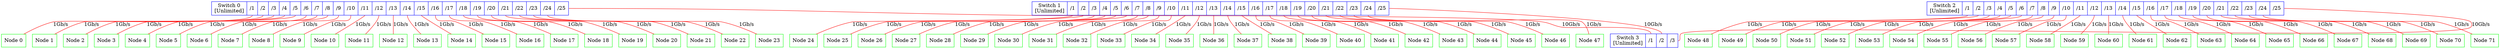 digraph G {
node0 [shape=box, color=green, label="Node 0"];
node1 [shape=box, color=green, label="Node 1"];
node2 [shape=box, color=green, label="Node 2"];
node3 [shape=box, color=green, label="Node 3"];
node4 [shape=box, color=green, label="Node 4"];
node5 [shape=box, color=green, label="Node 5"];
node6 [shape=box, color=green, label="Node 6"];
node7 [shape=box, color=green, label="Node 7"];
node8 [shape=box, color=green, label="Node 8"];
node9 [shape=box, color=green, label="Node 9"];
node10 [shape=box, color=green, label="Node 10"];
node11 [shape=box, color=green, label="Node 11"];
node12 [shape=box, color=green, label="Node 12"];
node13 [shape=box, color=green, label="Node 13"];
node14 [shape=box, color=green, label="Node 14"];
node15 [shape=box, color=green, label="Node 15"];
node16 [shape=box, color=green, label="Node 16"];
node17 [shape=box, color=green, label="Node 17"];
node18 [shape=box, color=green, label="Node 18"];
node19 [shape=box, color=green, label="Node 19"];
node20 [shape=box, color=green, label="Node 20"];
node21 [shape=box, color=green, label="Node 21"];
node22 [shape=box, color=green, label="Node 22"];
node23 [shape=box, color=green, label="Node 23"];
node24 [shape=box, color=green, label="Node 24"];
node25 [shape=box, color=green, label="Node 25"];
node26 [shape=box, color=green, label="Node 26"];
node27 [shape=box, color=green, label="Node 27"];
node28 [shape=box, color=green, label="Node 28"];
node29 [shape=box, color=green, label="Node 29"];
node30 [shape=box, color=green, label="Node 30"];
node31 [shape=box, color=green, label="Node 31"];
node32 [shape=box, color=green, label="Node 32"];
node33 [shape=box, color=green, label="Node 33"];
node34 [shape=box, color=green, label="Node 34"];
node35 [shape=box, color=green, label="Node 35"];
node36 [shape=box, color=green, label="Node 36"];
node37 [shape=box, color=green, label="Node 37"];
node38 [shape=box, color=green, label="Node 38"];
node39 [shape=box, color=green, label="Node 39"];
node40 [shape=box, color=green, label="Node 40"];
node41 [shape=box, color=green, label="Node 41"];
node42 [shape=box, color=green, label="Node 42"];
node43 [shape=box, color=green, label="Node 43"];
node44 [shape=box, color=green, label="Node 44"];
node45 [shape=box, color=green, label="Node 45"];
node46 [shape=box, color=green, label="Node 46"];
node47 [shape=box, color=green, label="Node 47"];
node48 [shape=box, color=green, label="Node 48"];
node49 [shape=box, color=green, label="Node 49"];
node50 [shape=box, color=green, label="Node 50"];
node51 [shape=box, color=green, label="Node 51"];
node52 [shape=box, color=green, label="Node 52"];
node53 [shape=box, color=green, label="Node 53"];
node54 [shape=box, color=green, label="Node 54"];
node55 [shape=box, color=green, label="Node 55"];
node56 [shape=box, color=green, label="Node 56"];
node57 [shape=box, color=green, label="Node 57"];
node58 [shape=box, color=green, label="Node 58"];
node59 [shape=box, color=green, label="Node 59"];
node60 [shape=box, color=green, label="Node 60"];
node61 [shape=box, color=green, label="Node 61"];
node62 [shape=box, color=green, label="Node 62"];
node63 [shape=box, color=green, label="Node 63"];
node64 [shape=box, color=green, label="Node 64"];
node65 [shape=box, color=green, label="Node 65"];
node66 [shape=box, color=green, label="Node 66"];
node67 [shape=box, color=green, label="Node 67"];
node68 [shape=box, color=green, label="Node 68"];
node69 [shape=box, color=green, label="Node 69"];
node70 [shape=box, color=green, label="Node 70"];
node71 [shape=box, color=green, label="Node 71"];
switch0 [shape=record, color=blue, label="Switch 0\n[Unlimited]|<p1>/1|<p2>/2|<p3>/3|<p4>/4|<p5>/5|<p6>/6|<p7>/7|<p8>/8|<p9>/9|<p10>/10|<p11>/11|<p12>/12|<p13>/13|<p14>/14|<p15>/15|<p16>/16|<p17>/17|<p18>/18|<p19>/19|<p20>/20|<p21>/21|<p22>/22|<p23>/23|<p24>/24|<p25>/25"];
switch1 [shape=record, color=blue, label="Switch 1\n[Unlimited]|<p1>/1|<p2>/2|<p3>/3|<p4>/4|<p5>/5|<p6>/6|<p7>/7|<p8>/8|<p9>/9|<p10>/10|<p11>/11|<p12>/12|<p13>/13|<p14>/14|<p15>/15|<p16>/16|<p17>/17|<p18>/18|<p19>/19|<p20>/20|<p21>/21|<p22>/22|<p23>/23|<p24>/24|<p25>/25"];
switch2 [shape=record, color=blue, label="Switch 2\n[Unlimited]|<p1>/1|<p2>/2|<p3>/3|<p4>/4|<p5>/5|<p6>/6|<p7>/7|<p8>/8|<p9>/9|<p10>/10|<p11>/11|<p12>/12|<p13>/13|<p14>/14|<p15>/15|<p16>/16|<p17>/17|<p18>/18|<p19>/19|<p20>/20|<p21>/21|<p22>/22|<p23>/23|<p24>/24|<p25>/25"];
switch3 [shape=record, color=blue, label="Switch 3\n[Unlimited]|<p1>/1|<p2>/2|<p3>/3"];
switch0:p1 -> node0 [arrowhead=none, color=red, label="1Gb/s"]
switch0:p2 -> node1 [arrowhead=none, color=red, label="1Gb/s"]
switch0:p3 -> node2 [arrowhead=none, color=red, label="1Gb/s"]
switch0:p4 -> node3 [arrowhead=none, color=red, label="1Gb/s"]
switch0:p5 -> node4 [arrowhead=none, color=red, label="1Gb/s"]
switch0:p6 -> node5 [arrowhead=none, color=red, label="1Gb/s"]
switch0:p7 -> node6 [arrowhead=none, color=red, label="1Gb/s"]
switch0:p8 -> node7 [arrowhead=none, color=red, label="1Gb/s"]
switch0:p9 -> node8 [arrowhead=none, color=red, label="1Gb/s"]
switch0:p10 -> node9 [arrowhead=none, color=red, label="1Gb/s"]
switch0:p11 -> node10 [arrowhead=none, color=red, label="1Gb/s"]
switch0:p12 -> node11 [arrowhead=none, color=red, label="1Gb/s"]
switch0:p13 -> node12 [arrowhead=none, color=red, label="1Gb/s"]
switch0:p14 -> node13 [arrowhead=none, color=red, label="1Gb/s"]
switch0:p15 -> node14 [arrowhead=none, color=red, label="1Gb/s"]
switch0:p16 -> node15 [arrowhead=none, color=red, label="1Gb/s"]
switch0:p17 -> node16 [arrowhead=none, color=red, label="1Gb/s"]
switch0:p18 -> node17 [arrowhead=none, color=red, label="1Gb/s"]
switch0:p19 -> node18 [arrowhead=none, color=red, label="1Gb/s"]
switch0:p20 -> node19 [arrowhead=none, color=red, label="1Gb/s"]
switch0:p21 -> node20 [arrowhead=none, color=red, label="1Gb/s"]
switch0:p22 -> node21 [arrowhead=none, color=red, label="1Gb/s"]
switch0:p23 -> node22 [arrowhead=none, color=red, label="1Gb/s"]
switch0:p24 -> node23 [arrowhead=none, color=red, label="1Gb/s"]
switch0:p25 -> switch3:p1 [arrowhead=none, color=red, label="10Gb/s"]
switch1:p1 -> node24 [arrowhead=none, color=red, label="1Gb/s"]
switch1:p2 -> node25 [arrowhead=none, color=red, label="1Gb/s"]
switch1:p3 -> node26 [arrowhead=none, color=red, label="1Gb/s"]
switch1:p4 -> node27 [arrowhead=none, color=red, label="1Gb/s"]
switch1:p5 -> node28 [arrowhead=none, color=red, label="1Gb/s"]
switch1:p6 -> node29 [arrowhead=none, color=red, label="1Gb/s"]
switch1:p7 -> node30 [arrowhead=none, color=red, label="1Gb/s"]
switch1:p8 -> node31 [arrowhead=none, color=red, label="1Gb/s"]
switch1:p9 -> node32 [arrowhead=none, color=red, label="1Gb/s"]
switch1:p10 -> node33 [arrowhead=none, color=red, label="1Gb/s"]
switch1:p11 -> node34 [arrowhead=none, color=red, label="1Gb/s"]
switch1:p12 -> node35 [arrowhead=none, color=red, label="1Gb/s"]
switch1:p13 -> node36 [arrowhead=none, color=red, label="1Gb/s"]
switch1:p14 -> node37 [arrowhead=none, color=red, label="1Gb/s"]
switch1:p15 -> node38 [arrowhead=none, color=red, label="1Gb/s"]
switch1:p16 -> node39 [arrowhead=none, color=red, label="1Gb/s"]
switch1:p17 -> node40 [arrowhead=none, color=red, label="1Gb/s"]
switch1:p18 -> node41 [arrowhead=none, color=red, label="1Gb/s"]
switch1:p19 -> node42 [arrowhead=none, color=red, label="1Gb/s"]
switch1:p20 -> node43 [arrowhead=none, color=red, label="1Gb/s"]
switch1:p21 -> node44 [arrowhead=none, color=red, label="1Gb/s"]
switch1:p22 -> node45 [arrowhead=none, color=red, label="1Gb/s"]
switch1:p23 -> node46 [arrowhead=none, color=red, label="1Gb/s"]
switch1:p24 -> node47 [arrowhead=none, color=red, label="1Gb/s"]
switch1:p25 -> switch3:p2 [arrowhead=none, color=red, label="10Gb/s"]
switch2:p1 -> node48 [arrowhead=none, color=red, label="1Gb/s"]
switch2:p2 -> node49 [arrowhead=none, color=red, label="1Gb/s"]
switch2:p3 -> node50 [arrowhead=none, color=red, label="1Gb/s"]
switch2:p4 -> node51 [arrowhead=none, color=red, label="1Gb/s"]
switch2:p5 -> node52 [arrowhead=none, color=red, label="1Gb/s"]
switch2:p6 -> node53 [arrowhead=none, color=red, label="1Gb/s"]
switch2:p7 -> node54 [arrowhead=none, color=red, label="1Gb/s"]
switch2:p8 -> node55 [arrowhead=none, color=red, label="1Gb/s"]
switch2:p9 -> node56 [arrowhead=none, color=red, label="1Gb/s"]
switch2:p10 -> node57 [arrowhead=none, color=red, label="1Gb/s"]
switch2:p11 -> node58 [arrowhead=none, color=red, label="1Gb/s"]
switch2:p12 -> node59 [arrowhead=none, color=red, label="1Gb/s"]
switch2:p13 -> node60 [arrowhead=none, color=red, label="1Gb/s"]
switch2:p14 -> node61 [arrowhead=none, color=red, label="1Gb/s"]
switch2:p15 -> node62 [arrowhead=none, color=red, label="1Gb/s"]
switch2:p16 -> node63 [arrowhead=none, color=red, label="1Gb/s"]
switch2:p17 -> node64 [arrowhead=none, color=red, label="1Gb/s"]
switch2:p18 -> node65 [arrowhead=none, color=red, label="1Gb/s"]
switch2:p19 -> node66 [arrowhead=none, color=red, label="1Gb/s"]
switch2:p20 -> node67 [arrowhead=none, color=red, label="1Gb/s"]
switch2:p21 -> node68 [arrowhead=none, color=red, label="1Gb/s"]
switch2:p22 -> node69 [arrowhead=none, color=red, label="1Gb/s"]
switch2:p23 -> node70 [arrowhead=none, color=red, label="1Gb/s"]
switch2:p24 -> node71 [arrowhead=none, color=red, label="1Gb/s"]
switch2:p25 -> switch3:p3 [arrowhead=none, color=red, label="10Gb/s"]
}

